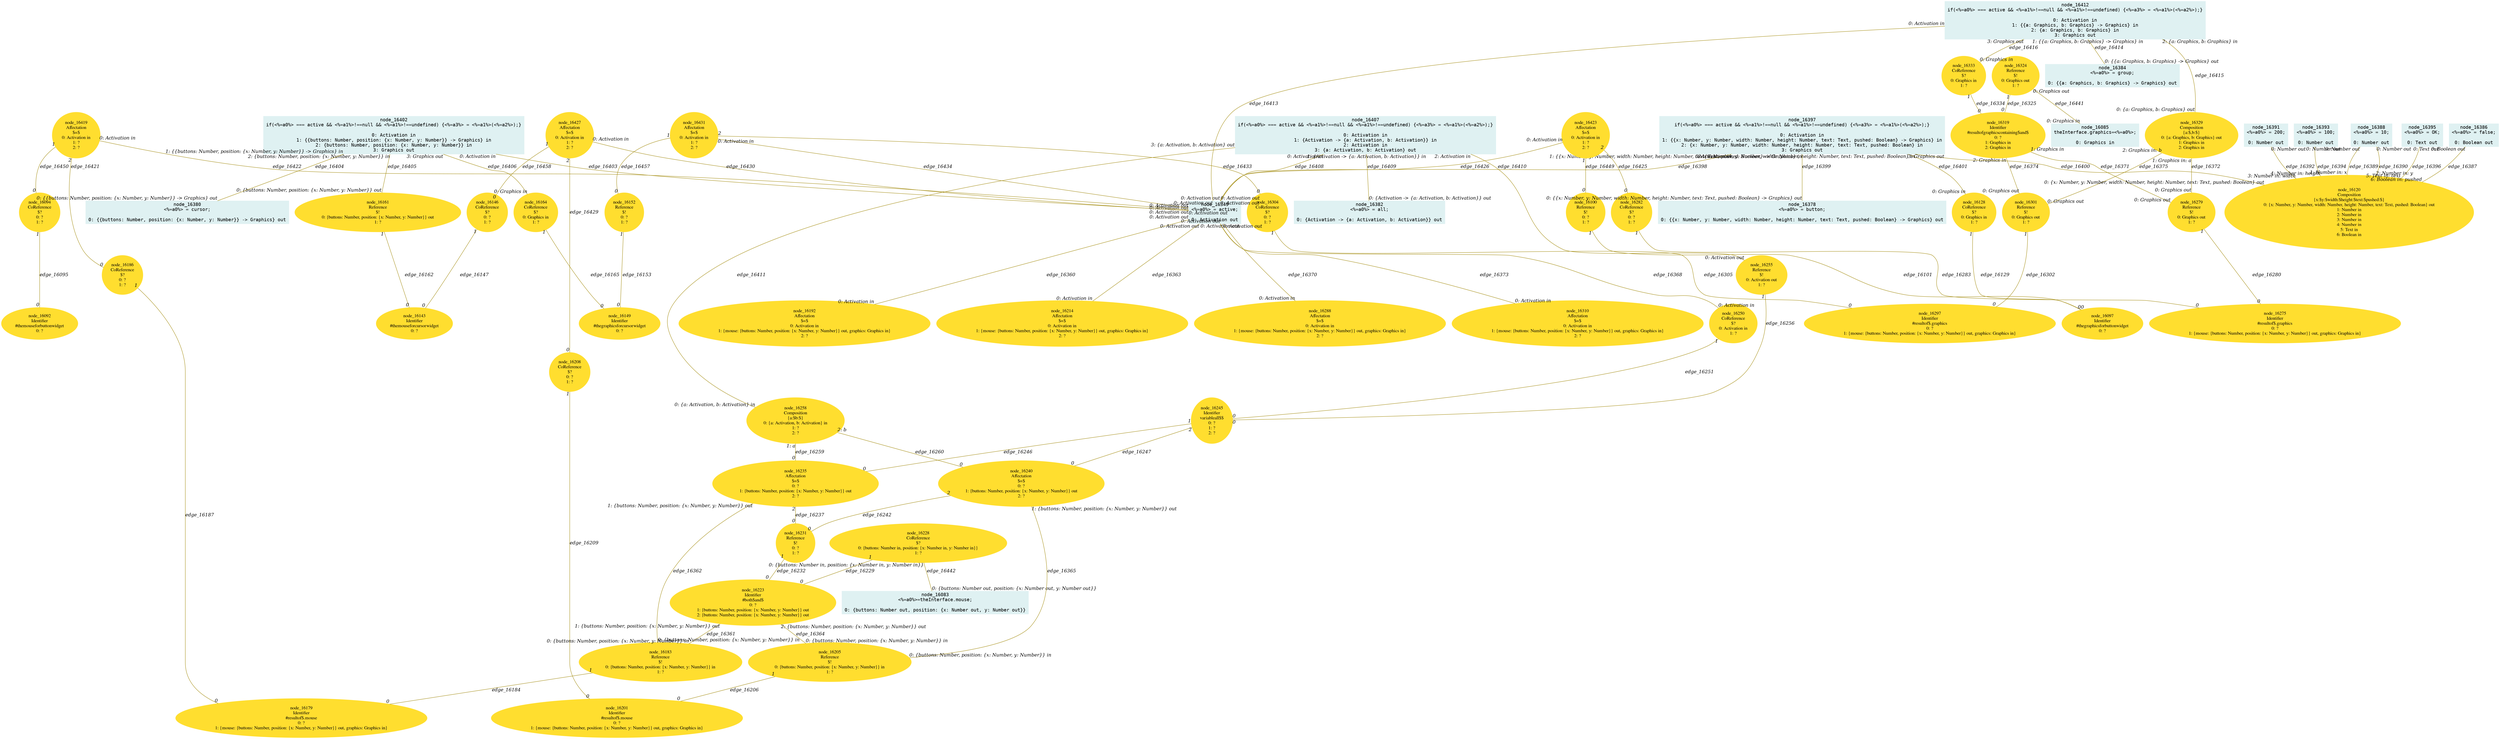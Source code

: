 digraph g{node_16083 [shape="box", style="filled", color="#dff1f2", fontname="Courier", label="node_16083
<%=a0%>=theInterface.mouse;

0: {buttons: Number out, position: {x: Number out, y: Number out}}" ]
node_16085 [shape="box", style="filled", color="#dff1f2", fontname="Courier", label="node_16085
theInterface.graphics=<%=a0%>;

0: Graphics in" ]
node_16092 [shape="ellipse", style="filled", color="#ffde2f", fontname="Times", label="node_16092
Identifier
#themouseforbuttonwidget
0: ?" ]
node_16094 [shape="ellipse", style="filled", color="#ffde2f", fontname="Times", label="node_16094
CoReference
$?
0: ?
1: ?" ]
node_16097 [shape="ellipse", style="filled", color="#ffde2f", fontname="Times", label="node_16097
Identifier
#thegraphicsforbuttonwidget
0: ?" ]
node_16100 [shape="ellipse", style="filled", color="#ffde2f", fontname="Times", label="node_16100
Reference
$!
0: ?
1: ?" ]
node_16120 [shape="ellipse", style="filled", color="#ffde2f", fontname="Times", label="node_16120
Composition
{x:$y:$width:$height:$text:$pushed:$}
0: {x: Number, y: Number, width: Number, height: Number, text: Text, pushed: Boolean} out
1: Number in
2: Number in
3: Number in
4: Number in
5: Text in
6: Boolean in" ]
node_16128 [shape="ellipse", style="filled", color="#ffde2f", fontname="Times", label="node_16128
CoReference
$?
0: Graphics in
1: ?" ]
node_16143 [shape="ellipse", style="filled", color="#ffde2f", fontname="Times", label="node_16143
Identifier
#themouseforcursorwidget
0: ?" ]
node_16146 [shape="ellipse", style="filled", color="#ffde2f", fontname="Times", label="node_16146
CoReference
$?
0: ?
1: ?" ]
node_16149 [shape="ellipse", style="filled", color="#ffde2f", fontname="Times", label="node_16149
Identifier
#thegraphicsforcursorwidget
0: ?" ]
node_16152 [shape="ellipse", style="filled", color="#ffde2f", fontname="Times", label="node_16152
Reference
$!
0: ?
1: ?" ]
node_16161 [shape="ellipse", style="filled", color="#ffde2f", fontname="Times", label="node_16161
Reference
$!
0: {buttons: Number, position: {x: Number, y: Number}} out
1: ?" ]
node_16164 [shape="ellipse", style="filled", color="#ffde2f", fontname="Times", label="node_16164
CoReference
$?
0: Graphics in
1: ?" ]
node_16179 [shape="ellipse", style="filled", color="#ffde2f", fontname="Times", label="node_16179
Identifier
#resultof$.mouse
0: ?
1: {mouse: {buttons: Number, position: {x: Number, y: Number}} out, graphics: Graphics in}" ]
node_16183 [shape="ellipse", style="filled", color="#ffde2f", fontname="Times", label="node_16183
Reference
$!
0: {buttons: Number, position: {x: Number, y: Number}} in
1: ?" ]
node_16186 [shape="ellipse", style="filled", color="#ffde2f", fontname="Times", label="node_16186
CoReference
$?
0: ?
1: ?" ]
node_16192 [shape="ellipse", style="filled", color="#ffde2f", fontname="Times", label="node_16192
Affectation
$=$
0: Activation in
1: {mouse: {buttons: Number, position: {x: Number, y: Number}} out, graphics: Graphics in}
2: ?" ]
node_16201 [shape="ellipse", style="filled", color="#ffde2f", fontname="Times", label="node_16201
Identifier
#resultof$.mouse
0: ?
1: {mouse: {buttons: Number, position: {x: Number, y: Number}} out, graphics: Graphics in}" ]
node_16205 [shape="ellipse", style="filled", color="#ffde2f", fontname="Times", label="node_16205
Reference
$!
0: {buttons: Number, position: {x: Number, y: Number}} in
1: ?" ]
node_16208 [shape="ellipse", style="filled", color="#ffde2f", fontname="Times", label="node_16208
CoReference
$?
0: ?
1: ?" ]
node_16214 [shape="ellipse", style="filled", color="#ffde2f", fontname="Times", label="node_16214
Affectation
$=$
0: Activation in
1: {mouse: {buttons: Number, position: {x: Number, y: Number}} out, graphics: Graphics in}
2: ?" ]
node_16223 [shape="ellipse", style="filled", color="#ffde2f", fontname="Times", label="node_16223
Identifier
#both$and$
0: ?
1: {buttons: Number, position: {x: Number, y: Number}} out
2: {buttons: Number, position: {x: Number, y: Number}} out" ]
node_16228 [shape="ellipse", style="filled", color="#ffde2f", fontname="Times", label="node_16228
CoReference
$?
0: {buttons: Number in, position: {x: Number in, y: Number in}}
1: ?" ]
node_16231 [shape="ellipse", style="filled", color="#ffde2f", fontname="Times", label="node_16231
Reference
$!
0: ?
1: ?" ]
node_16235 [shape="ellipse", style="filled", color="#ffde2f", fontname="Times", label="node_16235
Affectation
$=$
0: ?
1: {buttons: Number, position: {x: Number, y: Number}} out
2: ?" ]
node_16240 [shape="ellipse", style="filled", color="#ffde2f", fontname="Times", label="node_16240
Affectation
$=$
0: ?
1: {buttons: Number, position: {x: Number, y: Number}} out
2: ?" ]
node_16245 [shape="ellipse", style="filled", color="#ffde2f", fontname="Times", label="node_16245
Identifier
variableall$$
0: ?
1: ?
2: ?" ]
node_16250 [shape="ellipse", style="filled", color="#ffde2f", fontname="Times", label="node_16250
CoReference
$?
0: Activation in
1: ?" ]
node_16255 [shape="ellipse", style="filled", color="#ffde2f", fontname="Times", label="node_16255
Reference
$!
0: Activation out
1: ?" ]
node_16258 [shape="ellipse", style="filled", color="#ffde2f", fontname="Times", label="node_16258
Composition
{a:$b:$}
0: {a: Activation, b: Activation} in
1: ?
2: ?" ]
node_16275 [shape="ellipse", style="filled", color="#ffde2f", fontname="Times", label="node_16275
Identifier
#resultof$.graphics
0: ?
1: {mouse: {buttons: Number, position: {x: Number, y: Number}} out, graphics: Graphics in}" ]
node_16279 [shape="ellipse", style="filled", color="#ffde2f", fontname="Times", label="node_16279
Reference
$!
0: Graphics out
1: ?" ]
node_16282 [shape="ellipse", style="filled", color="#ffde2f", fontname="Times", label="node_16282
CoReference
$?
0: ?
1: ?" ]
node_16288 [shape="ellipse", style="filled", color="#ffde2f", fontname="Times", label="node_16288
Affectation
$=$
0: Activation in
1: {mouse: {buttons: Number, position: {x: Number, y: Number}} out, graphics: Graphics in}
2: ?" ]
node_16297 [shape="ellipse", style="filled", color="#ffde2f", fontname="Times", label="node_16297
Identifier
#resultof$.graphics
0: ?
1: {mouse: {buttons: Number, position: {x: Number, y: Number}} out, graphics: Graphics in}" ]
node_16301 [shape="ellipse", style="filled", color="#ffde2f", fontname="Times", label="node_16301
Reference
$!
0: Graphics out
1: ?" ]
node_16304 [shape="ellipse", style="filled", color="#ffde2f", fontname="Times", label="node_16304
CoReference
$?
0: ?
1: ?" ]
node_16310 [shape="ellipse", style="filled", color="#ffde2f", fontname="Times", label="node_16310
Affectation
$=$
0: Activation in
1: {mouse: {buttons: Number, position: {x: Number, y: Number}} out, graphics: Graphics in}
2: ?" ]
node_16319 [shape="ellipse", style="filled", color="#ffde2f", fontname="Times", label="node_16319
Identifier
#resultofgraphicscontaining$and$
0: ?
1: Graphics in
2: Graphics in" ]
node_16324 [shape="ellipse", style="filled", color="#ffde2f", fontname="Times", label="node_16324
Reference
$!
0: Graphics out
1: ?" ]
node_16329 [shape="ellipse", style="filled", color="#ffde2f", fontname="Times", label="node_16329
Composition
{a:$,b:$}
0: {a: Graphics, b: Graphics} out
1: Graphics in
2: Graphics in" ]
node_16333 [shape="ellipse", style="filled", color="#ffde2f", fontname="Times", label="node_16333
CoReference
$?
0: Graphics in
1: ?" ]
node_16349 [shape="box", style="filled", color="#dff1f2", fontname="Courier", label="node_16349
<%=a0%> = active;

0: Activation out" ]
node_16378 [shape="box", style="filled", color="#dff1f2", fontname="Courier", label="node_16378
<%=a0%> = button;

0: {{x: Number, y: Number, width: Number, height: Number, text: Text, pushed: Boolean} -> Graphics} out" ]
node_16380 [shape="box", style="filled", color="#dff1f2", fontname="Courier", label="node_16380
<%=a0%> = cursor;

0: {{buttons: Number, position: {x: Number, y: Number}} -> Graphics} out" ]
node_16382 [shape="box", style="filled", color="#dff1f2", fontname="Courier", label="node_16382
<%=a0%> = all;

0: {Activation -> {a: Activation, b: Activation}} out" ]
node_16384 [shape="box", style="filled", color="#dff1f2", fontname="Courier", label="node_16384
<%=a0%> = group;

0: {{a: Graphics, b: Graphics} -> Graphics} out" ]
node_16386 [shape="box", style="filled", color="#dff1f2", fontname="Courier", label="node_16386
<%=a0%> = false;

0: Boolean out" ]
node_16388 [shape="box", style="filled", color="#dff1f2", fontname="Courier", label="node_16388
<%=a0%> = 10;

0: Number out" ]
node_16391 [shape="box", style="filled", color="#dff1f2", fontname="Courier", label="node_16391
<%=a0%> = 200;

0: Number out" ]
node_16393 [shape="box", style="filled", color="#dff1f2", fontname="Courier", label="node_16393
<%=a0%> = 100;

0: Number out" ]
node_16395 [shape="box", style="filled", color="#dff1f2", fontname="Courier", label="node_16395
<%=a0%> = OK;

0: Text out" ]
node_16397 [shape="box", style="filled", color="#dff1f2", fontname="Courier", label="node_16397
if(<%=a0%> === active && <%=a1%>!==null && <%=a1%>!==undefined) {<%=a3%> = <%=a1%>(<%=a2%>);}

0: Activation in
1: {{x: Number, y: Number, width: Number, height: Number, text: Text, pushed: Boolean} -> Graphics} in
2: {x: Number, y: Number, width: Number, height: Number, text: Text, pushed: Boolean} in
3: Graphics out" ]
node_16402 [shape="box", style="filled", color="#dff1f2", fontname="Courier", label="node_16402
if(<%=a0%> === active && <%=a1%>!==null && <%=a1%>!==undefined) {<%=a3%> = <%=a1%>(<%=a2%>);}

0: Activation in
1: {{buttons: Number, position: {x: Number, y: Number}} -> Graphics} in
2: {buttons: Number, position: {x: Number, y: Number}} in
3: Graphics out" ]
node_16407 [shape="box", style="filled", color="#dff1f2", fontname="Courier", label="node_16407
if(<%=a0%> === active && <%=a1%>!==null && <%=a1%>!==undefined) {<%=a3%> = <%=a1%>(<%=a2%>);}

0: Activation in
1: {Activation -> {a: Activation, b: Activation}} in
2: Activation in
3: {a: Activation, b: Activation} out" ]
node_16412 [shape="box", style="filled", color="#dff1f2", fontname="Courier", label="node_16412
if(<%=a0%> === active && <%=a1%>!==null && <%=a1%>!==undefined) {<%=a3%> = <%=a1%>(<%=a2%>);}

0: Activation in
1: {{a: Graphics, b: Graphics} -> Graphics} in
2: {a: Graphics, b: Graphics} in
3: Graphics out" ]
node_16419 [shape="ellipse", style="filled", color="#ffde2f", fontname="Times", label="node_16419
Affectation
$=$
0: Activation in
1: ?
2: ?" ]
node_16423 [shape="ellipse", style="filled", color="#ffde2f", fontname="Times", label="node_16423
Affectation
$=$
0: Activation in
1: ?
2: ?" ]
node_16427 [shape="ellipse", style="filled", color="#ffde2f", fontname="Times", label="node_16427
Affectation
$=$
0: Activation in
1: ?
2: ?" ]
node_16431 [shape="ellipse", style="filled", color="#ffde2f", fontname="Times", label="node_16431
Affectation
$=$
0: Activation in
1: ?
2: ?" ]
node_16094 -> node_16092 [dir=none, arrowHead=none, fontname="Times-Italic", arrowsize=1, color="#9d8400", label="edge_16095",  headlabel="0", taillabel="1" ]
node_16100 -> node_16097 [dir=none, arrowHead=none, fontname="Times-Italic", arrowsize=1, color="#9d8400", label="edge_16101",  headlabel="0", taillabel="1" ]
node_16128 -> node_16097 [dir=none, arrowHead=none, fontname="Times-Italic", arrowsize=1, color="#9d8400", label="edge_16129",  headlabel="0", taillabel="1" ]
node_16146 -> node_16143 [dir=none, arrowHead=none, fontname="Times-Italic", arrowsize=1, color="#9d8400", label="edge_16147",  headlabel="0", taillabel="1" ]
node_16152 -> node_16149 [dir=none, arrowHead=none, fontname="Times-Italic", arrowsize=1, color="#9d8400", label="edge_16153",  headlabel="0", taillabel="1" ]
node_16161 -> node_16143 [dir=none, arrowHead=none, fontname="Times-Italic", arrowsize=1, color="#9d8400", label="edge_16162",  headlabel="0", taillabel="1" ]
node_16164 -> node_16149 [dir=none, arrowHead=none, fontname="Times-Italic", arrowsize=1, color="#9d8400", label="edge_16165",  headlabel="0", taillabel="1" ]
node_16183 -> node_16179 [dir=none, arrowHead=none, fontname="Times-Italic", arrowsize=1, color="#9d8400", label="edge_16184",  headlabel="0", taillabel="1" ]
node_16186 -> node_16179 [dir=none, arrowHead=none, fontname="Times-Italic", arrowsize=1, color="#9d8400", label="edge_16187",  headlabel="0", taillabel="1" ]
node_16205 -> node_16201 [dir=none, arrowHead=none, fontname="Times-Italic", arrowsize=1, color="#9d8400", label="edge_16206",  headlabel="0", taillabel="1" ]
node_16208 -> node_16201 [dir=none, arrowHead=none, fontname="Times-Italic", arrowsize=1, color="#9d8400", label="edge_16209",  headlabel="0", taillabel="1" ]
node_16228 -> node_16223 [dir=none, arrowHead=none, fontname="Times-Italic", arrowsize=1, color="#9d8400", label="edge_16229",  headlabel="0", taillabel="1" ]
node_16231 -> node_16223 [dir=none, arrowHead=none, fontname="Times-Italic", arrowsize=1, color="#9d8400", label="edge_16232",  headlabel="0", taillabel="1" ]
node_16235 -> node_16231 [dir=none, arrowHead=none, fontname="Times-Italic", arrowsize=1, color="#9d8400", label="edge_16237",  headlabel="0", taillabel="2" ]
node_16240 -> node_16231 [dir=none, arrowHead=none, fontname="Times-Italic", arrowsize=1, color="#9d8400", label="edge_16242",  headlabel="0", taillabel="2" ]
node_16245 -> node_16235 [dir=none, arrowHead=none, fontname="Times-Italic", arrowsize=1, color="#9d8400", label="edge_16246",  headlabel="0", taillabel="1" ]
node_16245 -> node_16240 [dir=none, arrowHead=none, fontname="Times-Italic", arrowsize=1, color="#9d8400", label="edge_16247",  headlabel="0", taillabel="2" ]
node_16250 -> node_16245 [dir=none, arrowHead=none, fontname="Times-Italic", arrowsize=1, color="#9d8400", label="edge_16251",  headlabel="0", taillabel="1" ]
node_16255 -> node_16245 [dir=none, arrowHead=none, fontname="Times-Italic", arrowsize=1, color="#9d8400", label="edge_16256",  headlabel="0", taillabel="1" ]
node_16258 -> node_16235 [dir=none, arrowHead=none, fontname="Times-Italic", arrowsize=1, color="#9d8400", label="edge_16259",  headlabel="0", taillabel="1: a" ]
node_16258 -> node_16240 [dir=none, arrowHead=none, fontname="Times-Italic", arrowsize=1, color="#9d8400", label="edge_16260",  headlabel="0", taillabel="2: b" ]
node_16279 -> node_16275 [dir=none, arrowHead=none, fontname="Times-Italic", arrowsize=1, color="#9d8400", label="edge_16280",  headlabel="0", taillabel="1" ]
node_16282 -> node_16275 [dir=none, arrowHead=none, fontname="Times-Italic", arrowsize=1, color="#9d8400", label="edge_16283",  headlabel="0", taillabel="1" ]
node_16301 -> node_16297 [dir=none, arrowHead=none, fontname="Times-Italic", arrowsize=1, color="#9d8400", label="edge_16302",  headlabel="0", taillabel="1" ]
node_16304 -> node_16297 [dir=none, arrowHead=none, fontname="Times-Italic", arrowsize=1, color="#9d8400", label="edge_16305",  headlabel="0", taillabel="1" ]
node_16324 -> node_16319 [dir=none, arrowHead=none, fontname="Times-Italic", arrowsize=1, color="#9d8400", label="edge_16325",  headlabel="0", taillabel="1" ]
node_16333 -> node_16319 [dir=none, arrowHead=none, fontname="Times-Italic", arrowsize=1, color="#9d8400", label="edge_16334",  headlabel="0", taillabel="1" ]
node_16349 -> node_16192 [dir=none, arrowHead=none, fontname="Times-Italic", arrowsize=1, color="#9d8400", label="edge_16360",  headlabel="0: Activation in", taillabel="0: Activation out" ]
node_16223 -> node_16183 [dir=none, arrowHead=none, fontname="Times-Italic", arrowsize=1, color="#9d8400", label="edge_16361",  headlabel="0: {buttons: Number, position: {x: Number, y: Number}} in", taillabel="1: {buttons: Number, position: {x: Number, y: Number}} out" ]
node_16235 -> node_16183 [dir=none, arrowHead=none, fontname="Times-Italic", arrowsize=1, color="#9d8400", label="edge_16362",  headlabel="0: {buttons: Number, position: {x: Number, y: Number}} in", taillabel="1: {buttons: Number, position: {x: Number, y: Number}} out" ]
node_16349 -> node_16214 [dir=none, arrowHead=none, fontname="Times-Italic", arrowsize=1, color="#9d8400", label="edge_16363",  headlabel="0: Activation in", taillabel="0: Activation out" ]
node_16223 -> node_16205 [dir=none, arrowHead=none, fontname="Times-Italic", arrowsize=1, color="#9d8400", label="edge_16364",  headlabel="0: {buttons: Number, position: {x: Number, y: Number}} in", taillabel="2: {buttons: Number, position: {x: Number, y: Number}} out" ]
node_16240 -> node_16205 [dir=none, arrowHead=none, fontname="Times-Italic", arrowsize=1, color="#9d8400", label="edge_16365",  headlabel="0: {buttons: Number, position: {x: Number, y: Number}} in", taillabel="1: {buttons: Number, position: {x: Number, y: Number}} out" ]
node_16349 -> node_16250 [dir=none, arrowHead=none, fontname="Times-Italic", arrowsize=1, color="#9d8400", label="edge_16368",  headlabel="0: Activation in", taillabel="0: Activation out" ]
node_16349 -> node_16288 [dir=none, arrowHead=none, fontname="Times-Italic", arrowsize=1, color="#9d8400", label="edge_16370",  headlabel="0: Activation in", taillabel="0: Activation out" ]
node_16319 -> node_16279 [dir=none, arrowHead=none, fontname="Times-Italic", arrowsize=1, color="#9d8400", label="edge_16371",  headlabel="0: Graphics out", taillabel="1: Graphics in" ]
node_16329 -> node_16279 [dir=none, arrowHead=none, fontname="Times-Italic", arrowsize=1, color="#9d8400", label="edge_16372",  headlabel="0: Graphics out", taillabel="1: Graphics in: a" ]
node_16349 -> node_16310 [dir=none, arrowHead=none, fontname="Times-Italic", arrowsize=1, color="#9d8400", label="edge_16373",  headlabel="0: Activation in", taillabel="0: Activation out" ]
node_16319 -> node_16301 [dir=none, arrowHead=none, fontname="Times-Italic", arrowsize=1, color="#9d8400", label="edge_16374",  headlabel="0: Graphics out", taillabel="2: Graphics in" ]
node_16329 -> node_16301 [dir=none, arrowHead=none, fontname="Times-Italic", arrowsize=1, color="#9d8400", label="edge_16375",  headlabel="0: Graphics out", taillabel="2: Graphics in: b" ]
node_16386 -> node_16120 [dir=none, arrowHead=none, fontname="Times-Italic", arrowsize=1, color="#9d8400", label="edge_16387",  headlabel="6: Boolean in: pushed", taillabel="0: Boolean out" ]
node_16388 -> node_16120 [dir=none, arrowHead=none, fontname="Times-Italic", arrowsize=1, color="#9d8400", label="edge_16389",  headlabel="1: Number in: x", taillabel="0: Number out" ]
node_16388 -> node_16120 [dir=none, arrowHead=none, fontname="Times-Italic", arrowsize=1, color="#9d8400", label="edge_16390",  headlabel="2: Number in: y", taillabel="0: Number out" ]
node_16391 -> node_16120 [dir=none, arrowHead=none, fontname="Times-Italic", arrowsize=1, color="#9d8400", label="edge_16392",  headlabel="3: Number in: width", taillabel="0: Number out" ]
node_16393 -> node_16120 [dir=none, arrowHead=none, fontname="Times-Italic", arrowsize=1, color="#9d8400", label="edge_16394",  headlabel="4: Number in: height", taillabel="0: Number out" ]
node_16395 -> node_16120 [dir=none, arrowHead=none, fontname="Times-Italic", arrowsize=1, color="#9d8400", label="edge_16396",  headlabel="5: Text in: text", taillabel="0: Text out" ]
node_16397 -> node_16349 [dir=none, arrowHead=none, fontname="Times-Italic", arrowsize=1, color="#9d8400", label="edge_16398",  headlabel="0: Activation out", taillabel="0: Activation in" ]
node_16397 -> node_16378 [dir=none, arrowHead=none, fontname="Times-Italic", arrowsize=1, color="#9d8400", label="edge_16399",  headlabel="0: {{x: Number, y: Number, width: Number, height: Number, text: Text, pushed: Boolean} -> Graphics} out", taillabel="1: {{x: Number, y: Number, width: Number, height: Number, text: Text, pushed: Boolean} -> Graphics} in" ]
node_16397 -> node_16120 [dir=none, arrowHead=none, fontname="Times-Italic", arrowsize=1, color="#9d8400", label="edge_16400",  headlabel="0: {x: Number, y: Number, width: Number, height: Number, text: Text, pushed: Boolean} out", taillabel="2: {x: Number, y: Number, width: Number, height: Number, text: Text, pushed: Boolean} in" ]
node_16397 -> node_16128 [dir=none, arrowHead=none, fontname="Times-Italic", arrowsize=1, color="#9d8400", label="edge_16401",  headlabel="0: Graphics in", taillabel="3: Graphics out" ]
node_16402 -> node_16349 [dir=none, arrowHead=none, fontname="Times-Italic", arrowsize=1, color="#9d8400", label="edge_16403",  headlabel="0: Activation out", taillabel="0: Activation in" ]
node_16402 -> node_16380 [dir=none, arrowHead=none, fontname="Times-Italic", arrowsize=1, color="#9d8400", label="edge_16404",  headlabel="0: {{buttons: Number, position: {x: Number, y: Number}} -> Graphics} out", taillabel="1: {{buttons: Number, position: {x: Number, y: Number}} -> Graphics} in" ]
node_16402 -> node_16161 [dir=none, arrowHead=none, fontname="Times-Italic", arrowsize=1, color="#9d8400", label="edge_16405",  headlabel="0: {buttons: Number, position: {x: Number, y: Number}} out", taillabel="2: {buttons: Number, position: {x: Number, y: Number}} in" ]
node_16402 -> node_16164 [dir=none, arrowHead=none, fontname="Times-Italic", arrowsize=1, color="#9d8400", label="edge_16406",  headlabel="0: Graphics in", taillabel="3: Graphics out" ]
node_16407 -> node_16349 [dir=none, arrowHead=none, fontname="Times-Italic", arrowsize=1, color="#9d8400", label="edge_16408",  headlabel="0: Activation out", taillabel="0: Activation in" ]
node_16407 -> node_16382 [dir=none, arrowHead=none, fontname="Times-Italic", arrowsize=1, color="#9d8400", label="edge_16409",  headlabel="0: {Activation -> {a: Activation, b: Activation}} out", taillabel="1: {Activation -> {a: Activation, b: Activation}} in" ]
node_16407 -> node_16255 [dir=none, arrowHead=none, fontname="Times-Italic", arrowsize=1, color="#9d8400", label="edge_16410",  headlabel="0: Activation out", taillabel="2: Activation in" ]
node_16407 -> node_16258 [dir=none, arrowHead=none, fontname="Times-Italic", arrowsize=1, color="#9d8400", label="edge_16411",  headlabel="0: {a: Activation, b: Activation} in", taillabel="3: {a: Activation, b: Activation} out" ]
node_16412 -> node_16349 [dir=none, arrowHead=none, fontname="Times-Italic", arrowsize=1, color="#9d8400", label="edge_16413",  headlabel="0: Activation out", taillabel="0: Activation in" ]
node_16412 -> node_16384 [dir=none, arrowHead=none, fontname="Times-Italic", arrowsize=1, color="#9d8400", label="edge_16414",  headlabel="0: {{a: Graphics, b: Graphics} -> Graphics} out", taillabel="1: {{a: Graphics, b: Graphics} -> Graphics} in" ]
node_16412 -> node_16329 [dir=none, arrowHead=none, fontname="Times-Italic", arrowsize=1, color="#9d8400", label="edge_16415",  headlabel="0: {a: Graphics, b: Graphics} out", taillabel="2: {a: Graphics, b: Graphics} in" ]
node_16412 -> node_16333 [dir=none, arrowHead=none, fontname="Times-Italic", arrowsize=1, color="#9d8400", label="edge_16416",  headlabel="0: Graphics in", taillabel="3: Graphics out" ]
node_16419 -> node_16186 [dir=none, arrowHead=none, fontname="Times-Italic", arrowsize=1, color="#9d8400", label="edge_16421",  headlabel="0", taillabel="2" ]
node_16419 -> node_16349 [dir=none, arrowHead=none, fontname="Times-Italic", arrowsize=1, color="#9d8400", label="edge_16422",  headlabel="0: Activation out", taillabel="0: Activation in" ]
node_16423 -> node_16282 [dir=none, arrowHead=none, fontname="Times-Italic", arrowsize=1, color="#9d8400", label="edge_16425",  headlabel="0", taillabel="2" ]
node_16423 -> node_16349 [dir=none, arrowHead=none, fontname="Times-Italic", arrowsize=1, color="#9d8400", label="edge_16426",  headlabel="0: Activation out", taillabel="0: Activation in" ]
node_16427 -> node_16208 [dir=none, arrowHead=none, fontname="Times-Italic", arrowsize=1, color="#9d8400", label="edge_16429",  headlabel="0", taillabel="2" ]
node_16427 -> node_16349 [dir=none, arrowHead=none, fontname="Times-Italic", arrowsize=1, color="#9d8400", label="edge_16430",  headlabel="0: Activation out", taillabel="0: Activation in" ]
node_16431 -> node_16304 [dir=none, arrowHead=none, fontname="Times-Italic", arrowsize=1, color="#9d8400", label="edge_16433",  headlabel="0", taillabel="2" ]
node_16431 -> node_16349 [dir=none, arrowHead=none, fontname="Times-Italic", arrowsize=1, color="#9d8400", label="edge_16434",  headlabel="0: Activation out", taillabel="0: Activation in" ]
node_16324 -> node_16085 [dir=none, arrowHead=none, fontname="Times-Italic", arrowsize=1, color="#9d8400", label="edge_16441",  headlabel="0: Graphics in", taillabel="0: Graphics out" ]
node_16228 -> node_16083 [dir=none, arrowHead=none, fontname="Times-Italic", arrowsize=1, color="#9d8400", label="edge_16442",  headlabel="0: {buttons: Number out, position: {x: Number out, y: Number out}}", taillabel="0: {buttons: Number in, position: {x: Number in, y: Number in}}" ]
node_16423 -> node_16100 [dir=none, arrowHead=none, fontname="Times-Italic", arrowsize=1, color="#9d8400", label="edge_16449",  headlabel="0", taillabel="1" ]
node_16419 -> node_16094 [dir=none, arrowHead=none, fontname="Times-Italic", arrowsize=1, color="#9d8400", label="edge_16450",  headlabel="0", taillabel="1" ]
node_16431 -> node_16152 [dir=none, arrowHead=none, fontname="Times-Italic", arrowsize=1, color="#9d8400", label="edge_16457",  headlabel="0", taillabel="1" ]
node_16427 -> node_16146 [dir=none, arrowHead=none, fontname="Times-Italic", arrowsize=1, color="#9d8400", label="edge_16458",  headlabel="0", taillabel="1" ]
}